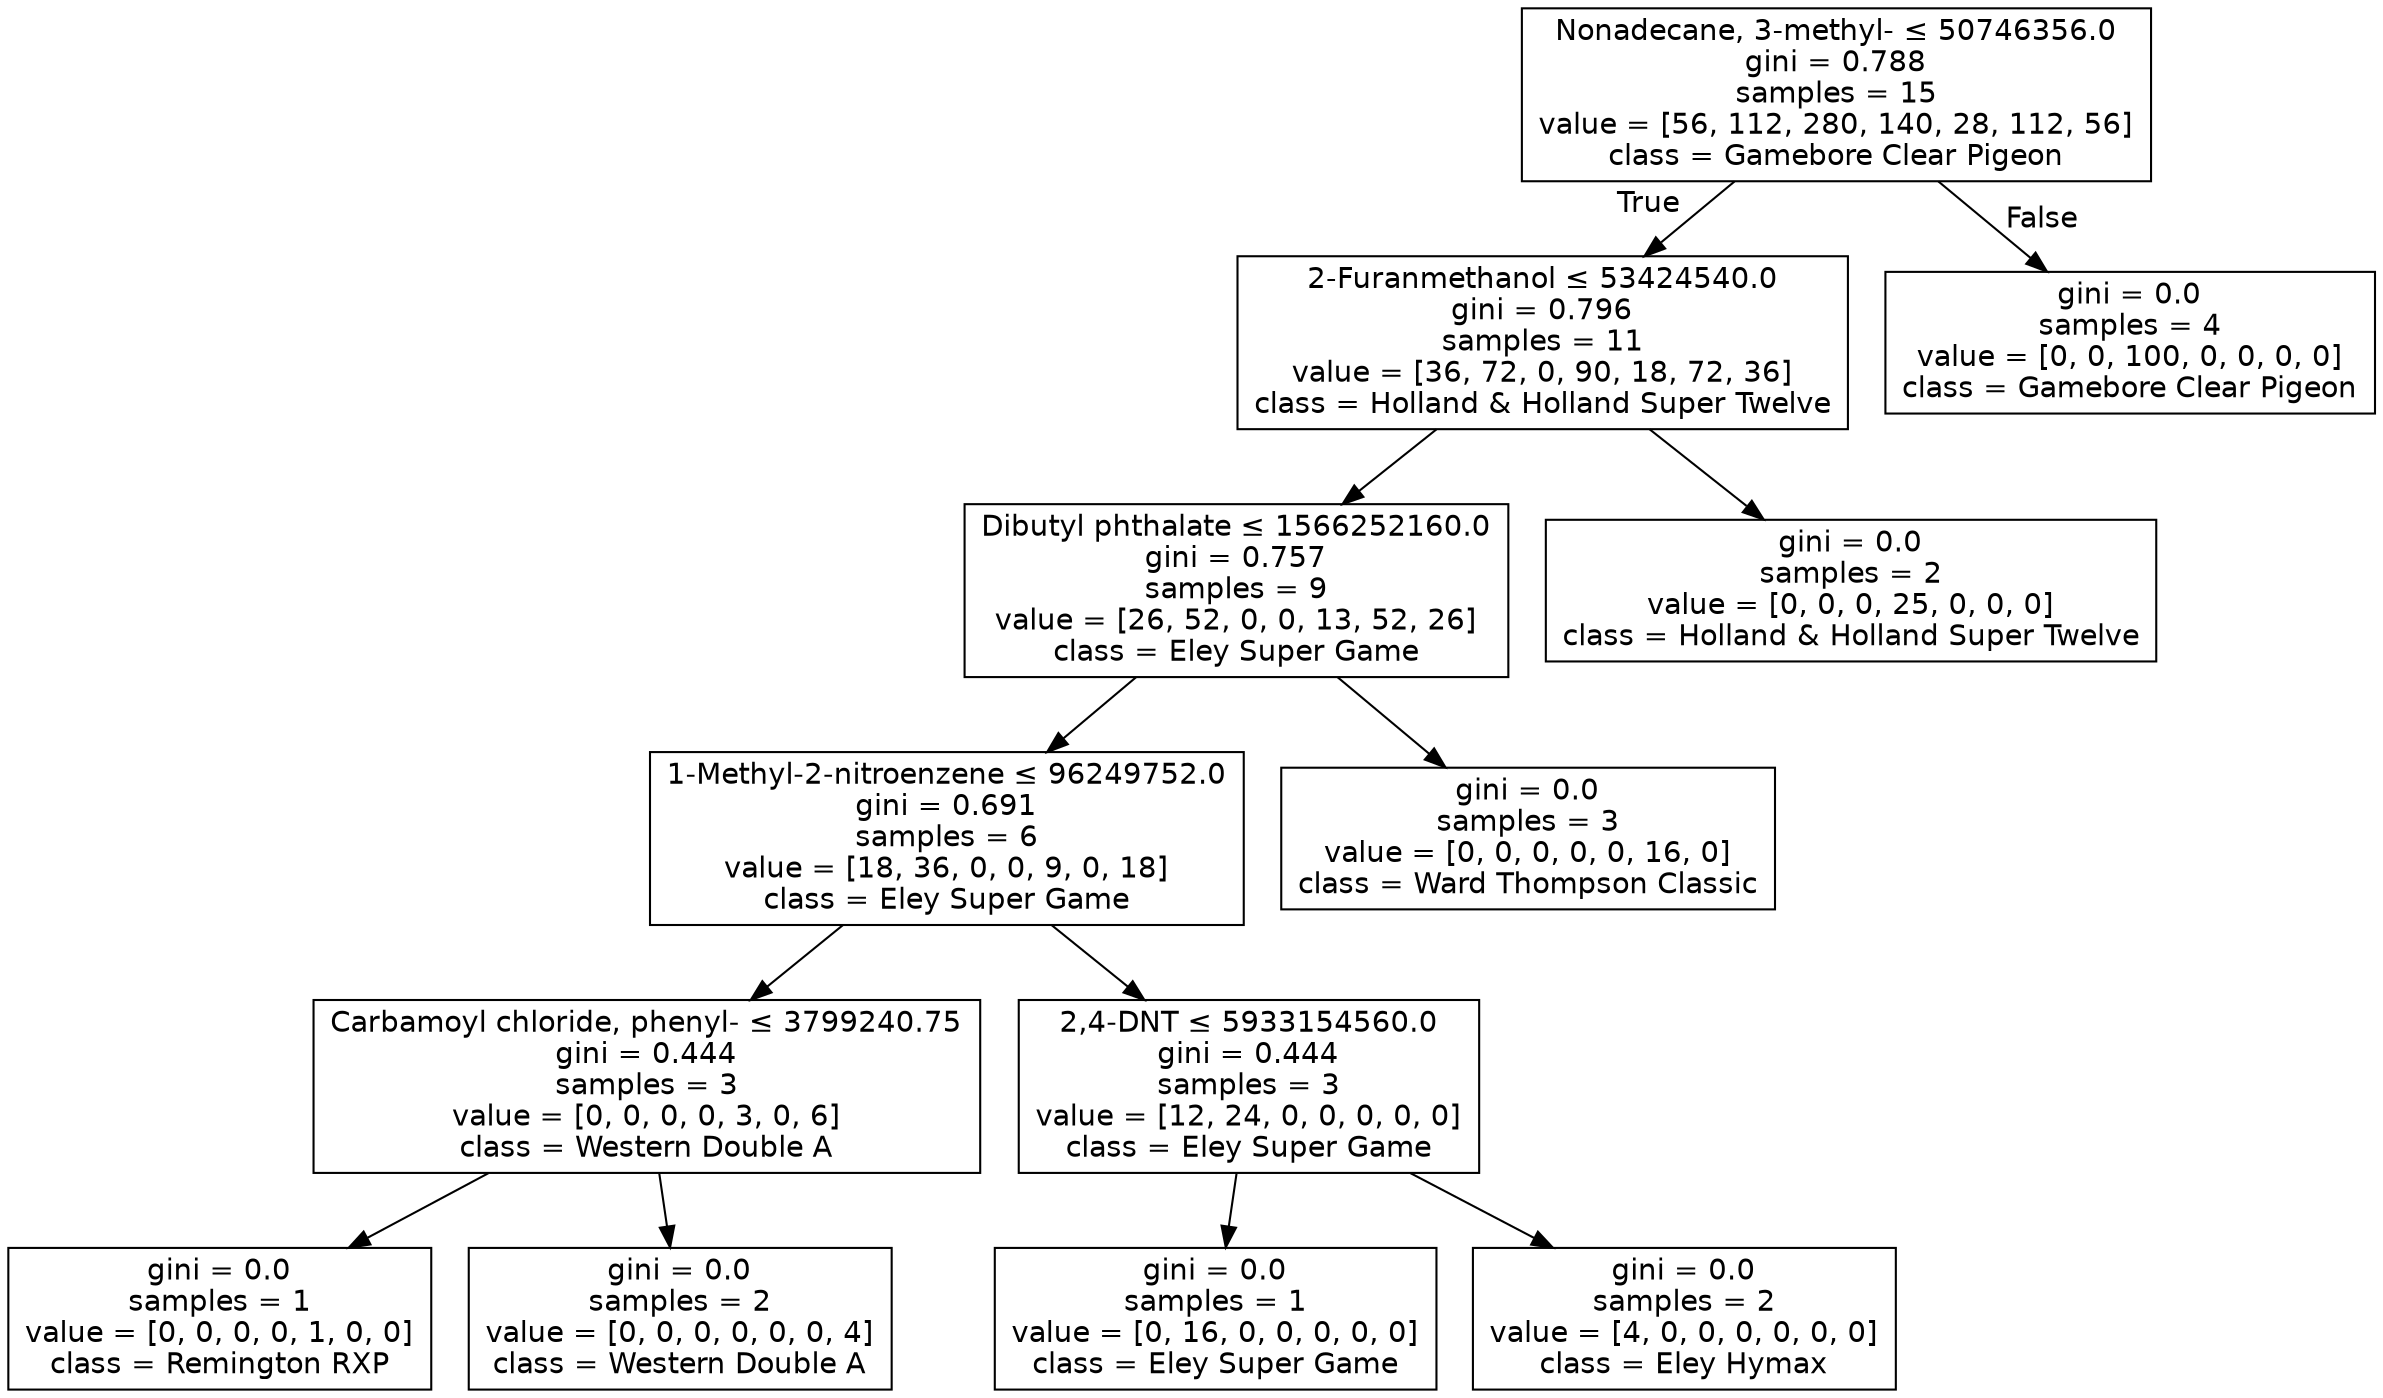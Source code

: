 digraph Tree {
node [shape=box, fontname="helvetica"] ;
edge [fontname="helvetica"] ;
0 [label=<Nonadecane, 3-methyl- &le; 50746356.0<br/>gini = 0.788<br/>samples = 15<br/>value = [56, 112, 280, 140, 28, 112, 56]<br/>class = Gamebore Clear Pigeon>] ;
1 [label=<2-Furanmethanol &le; 53424540.0<br/>gini = 0.796<br/>samples = 11<br/>value = [36, 72, 0, 90, 18, 72, 36]<br/>class = Holland &amp; Holland Super Twelve>] ;
0 -> 1 [labeldistance=2.5, labelangle=45, headlabel="True"] ;
2 [label=<Dibutyl phthalate &le; 1566252160.0<br/>gini = 0.757<br/>samples = 9<br/>value = [26, 52, 0, 0, 13, 52, 26]<br/>class = Eley Super Game>] ;
1 -> 2 ;
3 [label=<1-Methyl-2-nitroenzene &le; 96249752.0<br/>gini = 0.691<br/>samples = 6<br/>value = [18, 36, 0, 0, 9, 0, 18]<br/>class = Eley Super Game>] ;
2 -> 3 ;
4 [label=<Carbamoyl chloride, phenyl- &le; 3799240.75<br/>gini = 0.444<br/>samples = 3<br/>value = [0, 0, 0, 0, 3, 0, 6]<br/>class = Western Double A>] ;
3 -> 4 ;
5 [label=<gini = 0.0<br/>samples = 1<br/>value = [0, 0, 0, 0, 1, 0, 0]<br/>class = Remington RXP>] ;
4 -> 5 ;
6 [label=<gini = 0.0<br/>samples = 2<br/>value = [0, 0, 0, 0, 0, 0, 4]<br/>class = Western Double A>] ;
4 -> 6 ;
7 [label=<2,4-DNT &le; 5933154560.0<br/>gini = 0.444<br/>samples = 3<br/>value = [12, 24, 0, 0, 0, 0, 0]<br/>class = Eley Super Game>] ;
3 -> 7 ;
8 [label=<gini = 0.0<br/>samples = 1<br/>value = [0, 16, 0, 0, 0, 0, 0]<br/>class = Eley Super Game>] ;
7 -> 8 ;
9 [label=<gini = 0.0<br/>samples = 2<br/>value = [4, 0, 0, 0, 0, 0, 0]<br/>class = Eley Hymax>] ;
7 -> 9 ;
10 [label=<gini = 0.0<br/>samples = 3<br/>value = [0, 0, 0, 0, 0, 16, 0]<br/>class = Ward Thompson Classic>] ;
2 -> 10 ;
11 [label=<gini = 0.0<br/>samples = 2<br/>value = [0, 0, 0, 25, 0, 0, 0]<br/>class = Holland &amp; Holland Super Twelve>] ;
1 -> 11 ;
12 [label=<gini = 0.0<br/>samples = 4<br/>value = [0, 0, 100, 0, 0, 0, 0]<br/>class = Gamebore Clear Pigeon>] ;
0 -> 12 [labeldistance=2.5, labelangle=-45, headlabel="False"] ;
}
